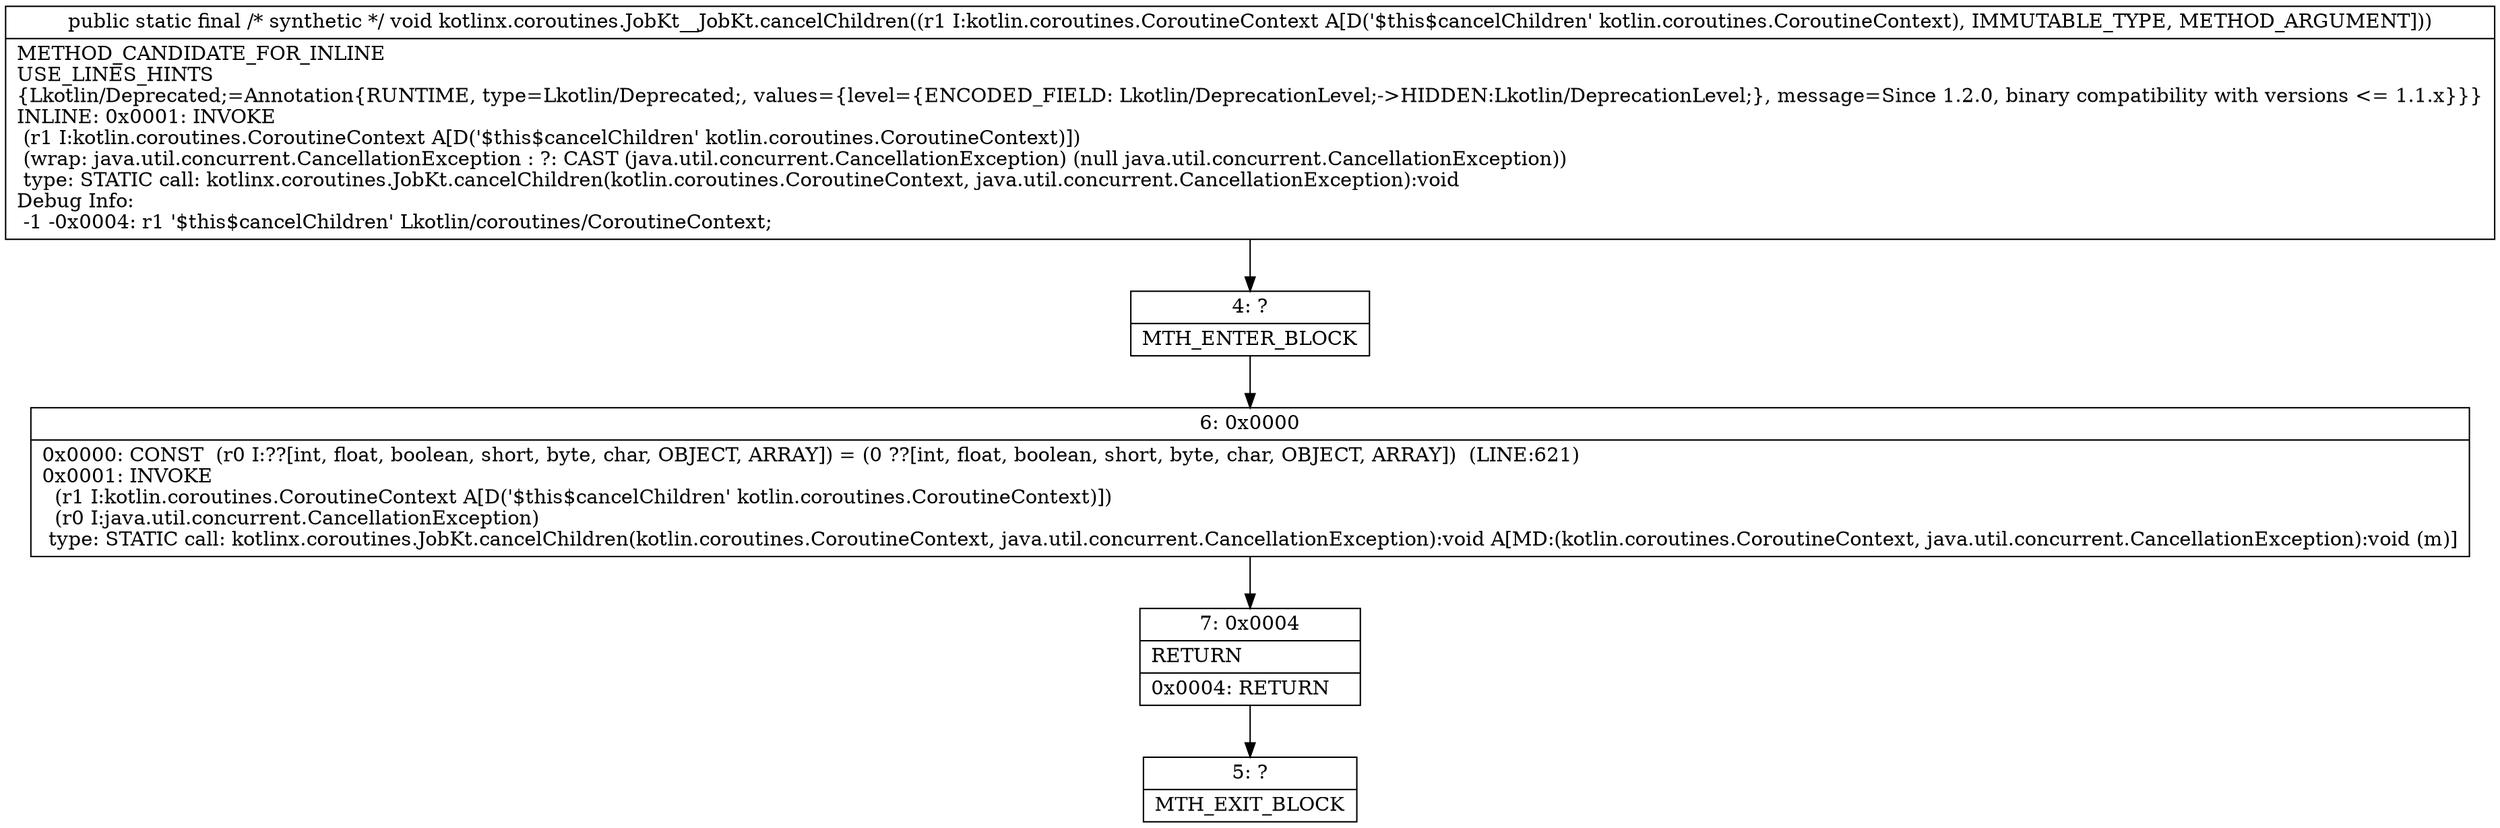 digraph "CFG forkotlinx.coroutines.JobKt__JobKt.cancelChildren(Lkotlin\/coroutines\/CoroutineContext;)V" {
Node_4 [shape=record,label="{4\:\ ?|MTH_ENTER_BLOCK\l}"];
Node_6 [shape=record,label="{6\:\ 0x0000|0x0000: CONST  (r0 I:??[int, float, boolean, short, byte, char, OBJECT, ARRAY]) = (0 ??[int, float, boolean, short, byte, char, OBJECT, ARRAY])  (LINE:621)\l0x0001: INVOKE  \l  (r1 I:kotlin.coroutines.CoroutineContext A[D('$this$cancelChildren' kotlin.coroutines.CoroutineContext)])\l  (r0 I:java.util.concurrent.CancellationException)\l type: STATIC call: kotlinx.coroutines.JobKt.cancelChildren(kotlin.coroutines.CoroutineContext, java.util.concurrent.CancellationException):void A[MD:(kotlin.coroutines.CoroutineContext, java.util.concurrent.CancellationException):void (m)]\l}"];
Node_7 [shape=record,label="{7\:\ 0x0004|RETURN\l|0x0004: RETURN   \l}"];
Node_5 [shape=record,label="{5\:\ ?|MTH_EXIT_BLOCK\l}"];
MethodNode[shape=record,label="{public static final \/* synthetic *\/ void kotlinx.coroutines.JobKt__JobKt.cancelChildren((r1 I:kotlin.coroutines.CoroutineContext A[D('$this$cancelChildren' kotlin.coroutines.CoroutineContext), IMMUTABLE_TYPE, METHOD_ARGUMENT]))  | METHOD_CANDIDATE_FOR_INLINE\lUSE_LINES_HINTS\l\{Lkotlin\/Deprecated;=Annotation\{RUNTIME, type=Lkotlin\/Deprecated;, values=\{level=\{ENCODED_FIELD: Lkotlin\/DeprecationLevel;\-\>HIDDEN:Lkotlin\/DeprecationLevel;\}, message=Since 1.2.0, binary compatibility with versions \<= 1.1.x\}\}\}\lINLINE: 0x0001: INVOKE  \l  (r1 I:kotlin.coroutines.CoroutineContext A[D('$this$cancelChildren' kotlin.coroutines.CoroutineContext)])\l  (wrap: java.util.concurrent.CancellationException : ?: CAST (java.util.concurrent.CancellationException) (null java.util.concurrent.CancellationException))\l type: STATIC call: kotlinx.coroutines.JobKt.cancelChildren(kotlin.coroutines.CoroutineContext, java.util.concurrent.CancellationException):void\lDebug Info:\l  \-1 \-0x0004: r1 '$this$cancelChildren' Lkotlin\/coroutines\/CoroutineContext;\l}"];
MethodNode -> Node_4;Node_4 -> Node_6;
Node_6 -> Node_7;
Node_7 -> Node_5;
}

